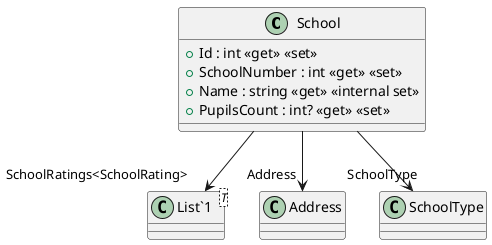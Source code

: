@startuml
class School {
    + Id : int <<get>> <<set>>
    + SchoolNumber : int <<get>> <<set>>
    + Name : string <<get>> <<internal set>>
    + PupilsCount : int? <<get>> <<set>>
}
class "List`1"<T> {
}
School --> "Address" Address
School --> "SchoolType" SchoolType
School --> "SchoolRatings<SchoolRating>" "List`1"
@enduml
